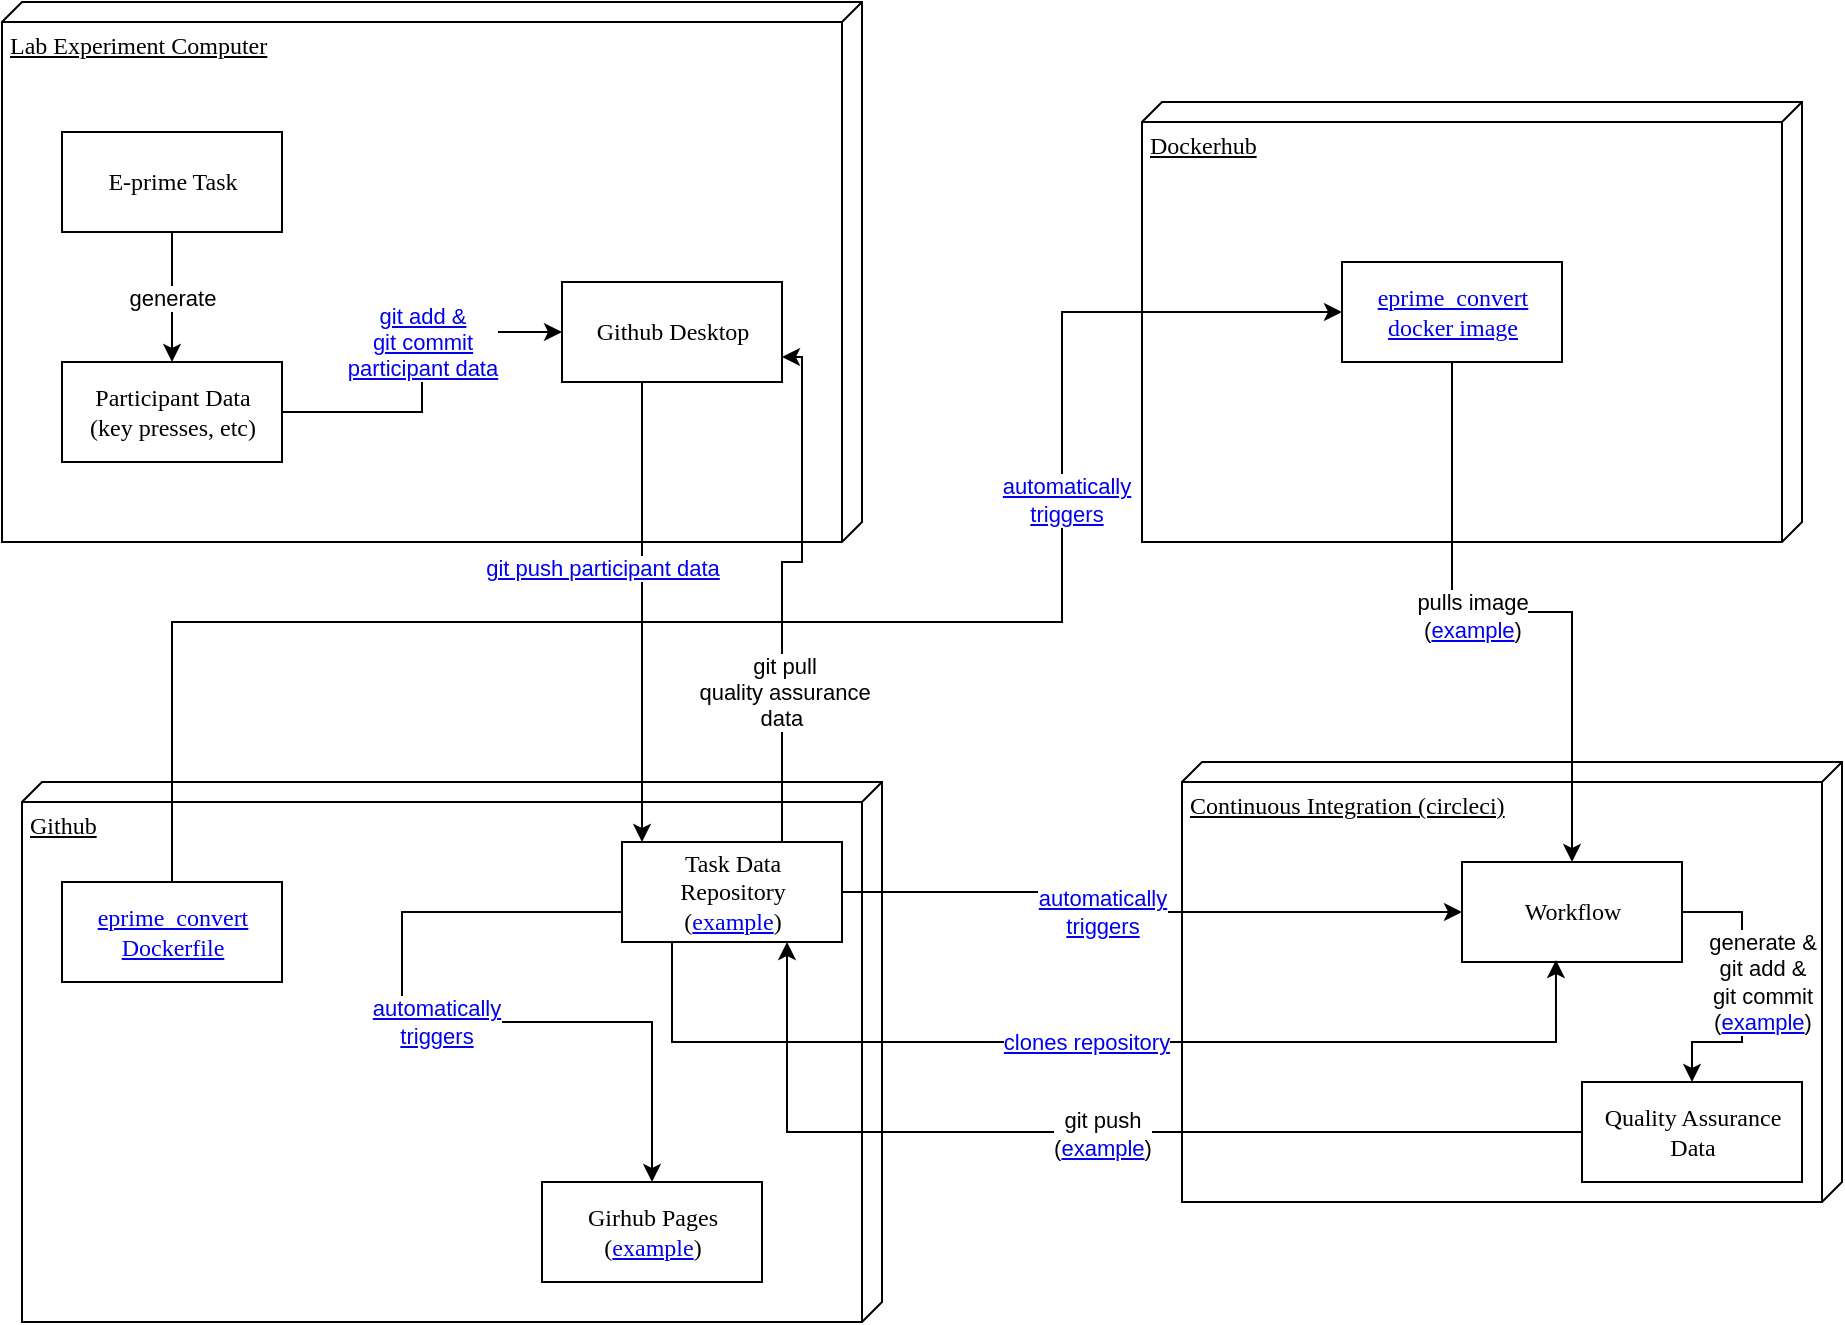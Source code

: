 <mxfile version="13.3.6" type="device"><diagram name="Page-1" id="5f0bae14-7c28-e335-631c-24af17079c00"><mxGraphModel dx="2450" dy="720" grid="1" gridSize="10" guides="1" tooltips="1" connect="1" arrows="1" fold="1" page="1" pageScale="1" pageWidth="1100" pageHeight="850" background="#ffffff" math="0" shadow="0"><root><mxCell id="0"/><mxCell id="1" parent="0"/><mxCell id="39150e848f15840c-1" value="Lab Experiment Computer&lt;br&gt;&lt;br&gt;&lt;br&gt;" style="verticalAlign=top;align=left;spacingTop=8;spacingLeft=2;spacingRight=12;shape=cube;size=10;direction=south;fontStyle=4;html=1;rounded=0;shadow=0;comic=0;labelBackgroundColor=none;strokeWidth=1;fontFamily=Verdana;fontSize=12" parent="1" vertex="1"><mxGeometry x="-130" y="70" width="430" height="270" as="geometry"/></mxCell><mxCell id="LpDyaeFt0p78OXTvnAp1-22" value="generate" style="edgeStyle=orthogonalEdgeStyle;rounded=0;orthogonalLoop=1;jettySize=auto;html=1;entryX=0.5;entryY=0;entryDx=0;entryDy=0;" edge="1" parent="1" source="39150e848f15840c-8" target="LpDyaeFt0p78OXTvnAp1-19"><mxGeometry relative="1" as="geometry"/></mxCell><mxCell id="39150e848f15840c-8" value="E-prime Task" style="html=1;rounded=0;shadow=0;comic=0;labelBackgroundColor=none;strokeWidth=1;fontFamily=Verdana;fontSize=12;align=center;" parent="1" vertex="1"><mxGeometry x="-100" y="135" width="110" height="50" as="geometry"/></mxCell><mxCell id="LpDyaeFt0p78OXTvnAp1-2" value="Github Desktop" style="html=1;rounded=0;shadow=0;comic=0;labelBackgroundColor=none;strokeWidth=1;fontFamily=Verdana;fontSize=12;align=center;" vertex="1" parent="1"><mxGeometry x="150" y="210" width="110" height="50" as="geometry"/></mxCell><mxCell id="LpDyaeFt0p78OXTvnAp1-6" value="Github&lt;br&gt;" style="verticalAlign=top;align=left;spacingTop=8;spacingLeft=2;spacingRight=12;shape=cube;size=10;direction=south;fontStyle=4;html=1;rounded=0;shadow=0;comic=0;labelBackgroundColor=none;strokeWidth=1;fontFamily=Verdana;fontSize=12" vertex="1" parent="1"><mxGeometry x="-120" y="460" width="430" height="270" as="geometry"/></mxCell><mxCell id="LpDyaeFt0p78OXTvnAp1-37" style="edgeStyle=orthogonalEdgeStyle;rounded=0;orthogonalLoop=1;jettySize=auto;html=1;entryX=0.5;entryY=0;entryDx=0;entryDy=0;" edge="1" parent="1" source="LpDyaeFt0p78OXTvnAp1-8" target="LpDyaeFt0p78OXTvnAp1-9"><mxGeometry relative="1" as="geometry"><Array as="points"><mxPoint x="70" y="525"/><mxPoint x="70" y="580"/></Array></mxGeometry></mxCell><mxCell id="LpDyaeFt0p78OXTvnAp1-40" value="&lt;a href=&quot;https://pages.github.com/&quot;&gt;automatically&lt;br&gt;triggers&lt;/a&gt;" style="edgeLabel;html=1;align=center;verticalAlign=middle;resizable=0;points=[];" vertex="1" connectable="0" parent="LpDyaeFt0p78OXTvnAp1-37"><mxGeometry x="0.067" y="16" relative="1" as="geometry"><mxPoint x="-16" y="16" as="offset"/></mxGeometry></mxCell><mxCell id="LpDyaeFt0p78OXTvnAp1-41" style="edgeStyle=orthogonalEdgeStyle;rounded=0;orthogonalLoop=1;jettySize=auto;html=1;entryX=1;entryY=0.75;entryDx=0;entryDy=0;" edge="1" parent="1" source="LpDyaeFt0p78OXTvnAp1-8" target="LpDyaeFt0p78OXTvnAp1-2"><mxGeometry relative="1" as="geometry"><Array as="points"><mxPoint x="260" y="350"/><mxPoint x="270" y="350"/><mxPoint x="270" y="248"/></Array></mxGeometry></mxCell><mxCell id="LpDyaeFt0p78OXTvnAp1-42" value="git pull&lt;br&gt;quality assurance&lt;br&gt;data&amp;nbsp;" style="edgeLabel;html=1;align=center;verticalAlign=middle;resizable=0;points=[];" vertex="1" connectable="0" parent="LpDyaeFt0p78OXTvnAp1-41"><mxGeometry x="-0.426" y="-1" relative="1" as="geometry"><mxPoint as="offset"/></mxGeometry></mxCell><mxCell id="LpDyaeFt0p78OXTvnAp1-8" value="Task Data&lt;br&gt;Repository&lt;br&gt;(&lt;a href=&quot;https://github.com/HBClab/BetterTaskSwitch&quot;&gt;example&lt;/a&gt;)" style="html=1;rounded=0;shadow=0;comic=0;labelBackgroundColor=none;strokeWidth=1;fontFamily=Verdana;fontSize=12;align=center;" vertex="1" parent="1"><mxGeometry x="180" y="490" width="110" height="50" as="geometry"/></mxCell><mxCell id="LpDyaeFt0p78OXTvnAp1-9" value="Girhub Pages&lt;br&gt;(&lt;a href=&quot;https://hbclab.github.io/BetterTaskSwitch/&quot;&gt;example&lt;/a&gt;)" style="html=1;rounded=0;shadow=0;comic=0;labelBackgroundColor=none;strokeWidth=1;fontFamily=Verdana;fontSize=12;align=center;" vertex="1" parent="1"><mxGeometry x="140" y="660" width="110" height="50" as="geometry"/></mxCell><mxCell id="LpDyaeFt0p78OXTvnAp1-10" style="edgeStyle=orthogonalEdgeStyle;rounded=0;orthogonalLoop=1;jettySize=auto;html=1;" edge="1" parent="1" source="LpDyaeFt0p78OXTvnAp1-2" target="LpDyaeFt0p78OXTvnAp1-8"><mxGeometry relative="1" as="geometry"><Array as="points"><mxPoint x="190" y="310"/><mxPoint x="190" y="310"/></Array></mxGeometry></mxCell><mxCell id="LpDyaeFt0p78OXTvnAp1-11" value="&lt;a href=&quot;https://github.com/HBClab/addGitData&quot;&gt;git push participant data&lt;/a&gt;" style="edgeLabel;html=1;align=center;verticalAlign=middle;resizable=0;points=[];" vertex="1" connectable="0" parent="LpDyaeFt0p78OXTvnAp1-10"><mxGeometry x="0.384" y="-1" relative="1" as="geometry"><mxPoint x="-19" y="-66" as="offset"/></mxGeometry></mxCell><mxCell id="LpDyaeFt0p78OXTvnAp1-12" value="Continuous Integration (circleci)&lt;br&gt;&lt;br&gt;" style="verticalAlign=top;align=left;spacingTop=8;spacingLeft=2;spacingRight=12;shape=cube;size=10;direction=south;fontStyle=4;html=1;rounded=0;shadow=0;comic=0;labelBackgroundColor=none;strokeWidth=1;fontFamily=Verdana;fontSize=12" vertex="1" parent="1"><mxGeometry x="460" y="450" width="330" height="220" as="geometry"/></mxCell><mxCell id="LpDyaeFt0p78OXTvnAp1-32" style="edgeStyle=orthogonalEdgeStyle;rounded=0;orthogonalLoop=1;jettySize=auto;html=1;entryX=0.5;entryY=0;entryDx=0;entryDy=0;" edge="1" parent="1" source="LpDyaeFt0p78OXTvnAp1-13" target="LpDyaeFt0p78OXTvnAp1-31"><mxGeometry relative="1" as="geometry"><Array as="points"><mxPoint x="740" y="525"/><mxPoint x="740" y="590"/><mxPoint x="715" y="590"/></Array></mxGeometry></mxCell><mxCell id="LpDyaeFt0p78OXTvnAp1-33" value="generate &amp;amp;&lt;br&gt;git add &amp;amp;&lt;br&gt;git commit&lt;br&gt;(&lt;a href=&quot;https://github.com/HBClab/BetterTaskSwitch/blob/ed4c330592b467bacdba39a87724625a34bcf904/.circleci/config.yml#L30-L64&quot;&gt;example&lt;/a&gt;)" style="edgeLabel;html=1;align=center;verticalAlign=middle;resizable=0;points=[];" vertex="1" connectable="0" parent="LpDyaeFt0p78OXTvnAp1-32"><mxGeometry x="-0.054" y="3" relative="1" as="geometry"><mxPoint x="7" y="-1" as="offset"/></mxGeometry></mxCell><mxCell id="LpDyaeFt0p78OXTvnAp1-13" value="Workflow" style="html=1;rounded=0;shadow=0;comic=0;labelBackgroundColor=none;strokeWidth=1;fontFamily=Verdana;fontSize=12;align=center;" vertex="1" parent="1"><mxGeometry x="600" y="500" width="110" height="50" as="geometry"/></mxCell><mxCell id="LpDyaeFt0p78OXTvnAp1-14" style="edgeStyle=orthogonalEdgeStyle;rounded=0;orthogonalLoop=1;jettySize=auto;html=1;" edge="1" parent="1" source="LpDyaeFt0p78OXTvnAp1-8" target="LpDyaeFt0p78OXTvnAp1-13"><mxGeometry relative="1" as="geometry"/></mxCell><mxCell id="LpDyaeFt0p78OXTvnAp1-15" value="&lt;a href=&quot;https://circleci.com/docs/2.0/getting-started/&quot;&gt;automatically&lt;br&gt;triggers&lt;/a&gt;" style="edgeLabel;html=1;align=center;verticalAlign=middle;resizable=0;points=[];" vertex="1" connectable="0" parent="LpDyaeFt0p78OXTvnAp1-14"><mxGeometry x="0.052" relative="1" as="geometry"><mxPoint x="-29" as="offset"/></mxGeometry></mxCell><mxCell id="LpDyaeFt0p78OXTvnAp1-23" style="edgeStyle=orthogonalEdgeStyle;rounded=0;orthogonalLoop=1;jettySize=auto;html=1;" edge="1" parent="1" source="LpDyaeFt0p78OXTvnAp1-19" target="LpDyaeFt0p78OXTvnAp1-2"><mxGeometry relative="1" as="geometry"/></mxCell><mxCell id="LpDyaeFt0p78OXTvnAp1-24" value="&lt;a href=&quot;https://github.com/HBClab/addGitData&quot;&gt;git add &amp;amp;&lt;br&gt;git commit&lt;br&gt;participant data&lt;/a&gt;" style="edgeLabel;html=1;align=center;verticalAlign=middle;resizable=0;points=[];" vertex="1" connectable="0" parent="LpDyaeFt0p78OXTvnAp1-23"><mxGeometry x="-0.371" y="15" relative="1" as="geometry"><mxPoint x="13" y="-20" as="offset"/></mxGeometry></mxCell><mxCell id="LpDyaeFt0p78OXTvnAp1-19" value="Participant Data&lt;br&gt;(key presses, etc)" style="html=1;rounded=0;shadow=0;comic=0;labelBackgroundColor=none;strokeWidth=1;fontFamily=Verdana;fontSize=12;align=center;" vertex="1" parent="1"><mxGeometry x="-100" y="250" width="110" height="50" as="geometry"/></mxCell><mxCell id="LpDyaeFt0p78OXTvnAp1-25" value="Dockerhub" style="verticalAlign=top;align=left;spacingTop=8;spacingLeft=2;spacingRight=12;shape=cube;size=10;direction=south;fontStyle=4;html=1;rounded=0;shadow=0;comic=0;labelBackgroundColor=none;strokeWidth=1;fontFamily=Verdana;fontSize=12" vertex="1" parent="1"><mxGeometry x="440" y="120" width="330" height="220" as="geometry"/></mxCell><mxCell id="LpDyaeFt0p78OXTvnAp1-26" style="edgeStyle=orthogonalEdgeStyle;rounded=0;orthogonalLoop=1;jettySize=auto;html=1;entryX=0.427;entryY=0.98;entryDx=0;entryDy=0;entryPerimeter=0;" edge="1" parent="1" source="LpDyaeFt0p78OXTvnAp1-8" target="LpDyaeFt0p78OXTvnAp1-13"><mxGeometry relative="1" as="geometry"><Array as="points"><mxPoint x="205" y="590"/><mxPoint x="647" y="590"/></Array></mxGeometry></mxCell><mxCell id="LpDyaeFt0p78OXTvnAp1-27" value="&lt;a href=&quot;https://github.com/HBClab/BetterTaskSwitch/blob/ed4c330592b467bacdba39a87724625a34bcf904/.circleci/config.yml#L18&quot;&gt;clones repository&lt;/a&gt;" style="edgeLabel;html=1;align=center;verticalAlign=middle;resizable=0;points=[];" vertex="1" connectable="0" parent="LpDyaeFt0p78OXTvnAp1-26"><mxGeometry x="-0.206" y="3" relative="1" as="geometry"><mxPoint x="45" y="3" as="offset"/></mxGeometry></mxCell><mxCell id="LpDyaeFt0p78OXTvnAp1-29" style="edgeStyle=orthogonalEdgeStyle;rounded=0;orthogonalLoop=1;jettySize=auto;html=1;entryX=0.5;entryY=0;entryDx=0;entryDy=0;" edge="1" parent="1" source="LpDyaeFt0p78OXTvnAp1-28" target="LpDyaeFt0p78OXTvnAp1-13"><mxGeometry relative="1" as="geometry"/></mxCell><mxCell id="LpDyaeFt0p78OXTvnAp1-30" value="pulls image&lt;br&gt;(&lt;a href=&quot;https://github.com/HBClab/BetterTaskSwitch/blob/ed4c330592b467bacdba39a87724625a34bcf904/.circleci/config.yml#L10&quot;&gt;example&lt;/a&gt;)" style="edgeLabel;html=1;align=center;verticalAlign=middle;resizable=0;points=[];" vertex="1" connectable="0" parent="LpDyaeFt0p78OXTvnAp1-29"><mxGeometry x="-0.194" y="9" relative="1" as="geometry"><mxPoint x="10" y="11" as="offset"/></mxGeometry></mxCell><mxCell id="LpDyaeFt0p78OXTvnAp1-28" value="&lt;a href=&quot;https://hub.docker.com/r/hbclab/eprime_convert&quot;&gt;eprime_convert&lt;br&gt;docker image&lt;/a&gt;" style="html=1;rounded=0;shadow=0;comic=0;labelBackgroundColor=none;strokeWidth=1;fontFamily=Verdana;fontSize=12;align=center;" vertex="1" parent="1"><mxGeometry x="540" y="200" width="110" height="50" as="geometry"/></mxCell><mxCell id="LpDyaeFt0p78OXTvnAp1-35" style="edgeStyle=orthogonalEdgeStyle;rounded=0;orthogonalLoop=1;jettySize=auto;html=1;entryX=0.75;entryY=1;entryDx=0;entryDy=0;" edge="1" parent="1" source="LpDyaeFt0p78OXTvnAp1-31" target="LpDyaeFt0p78OXTvnAp1-8"><mxGeometry relative="1" as="geometry"/></mxCell><mxCell id="LpDyaeFt0p78OXTvnAp1-36" value="git push&lt;br&gt;(&lt;a href=&quot;https://github.com/HBClab/BetterTaskSwitch/blob/ed4c330592b467bacdba39a87724625a34bcf904/.circleci/config.yml#L65&quot;&gt;example&lt;/a&gt;)" style="edgeLabel;html=1;align=center;verticalAlign=middle;resizable=0;points=[];" vertex="1" connectable="0" parent="LpDyaeFt0p78OXTvnAp1-35"><mxGeometry x="-0.024" y="1" relative="1" as="geometry"><mxPoint as="offset"/></mxGeometry></mxCell><mxCell id="LpDyaeFt0p78OXTvnAp1-31" value="Quality Assurance&lt;br&gt;Data" style="html=1;rounded=0;shadow=0;comic=0;labelBackgroundColor=none;strokeWidth=1;fontFamily=Verdana;fontSize=12;align=center;" vertex="1" parent="1"><mxGeometry x="660" y="610" width="110" height="50" as="geometry"/></mxCell><mxCell id="LpDyaeFt0p78OXTvnAp1-44" style="edgeStyle=orthogonalEdgeStyle;rounded=0;orthogonalLoop=1;jettySize=auto;html=1;entryX=0;entryY=0.5;entryDx=0;entryDy=0;" edge="1" parent="1" source="LpDyaeFt0p78OXTvnAp1-43" target="LpDyaeFt0p78OXTvnAp1-28"><mxGeometry relative="1" as="geometry"><mxPoint x="400" y="300" as="targetPoint"/><Array as="points"><mxPoint x="-45" y="380"/><mxPoint x="400" y="380"/><mxPoint x="400" y="225"/></Array></mxGeometry></mxCell><mxCell id="LpDyaeFt0p78OXTvnAp1-45" value="&lt;a href=&quot;https://docs.docker.com/docker-hub/builds/&quot;&gt;automatically&lt;br&gt;triggers&lt;/a&gt;" style="edgeLabel;html=1;align=center;verticalAlign=middle;resizable=0;points=[];" vertex="1" connectable="0" parent="LpDyaeFt0p78OXTvnAp1-44"><mxGeometry x="0.462" y="-2" relative="1" as="geometry"><mxPoint as="offset"/></mxGeometry></mxCell><mxCell id="LpDyaeFt0p78OXTvnAp1-43" value="&lt;a href=&quot;https://github.com/HBClab/eprimeDockerfile&quot;&gt;eprime_convert&lt;br&gt;Dockerfile&lt;/a&gt;" style="html=1;rounded=0;shadow=0;comic=0;labelBackgroundColor=none;strokeWidth=1;fontFamily=Verdana;fontSize=12;align=center;" vertex="1" parent="1"><mxGeometry x="-100" y="510" width="110" height="50" as="geometry"/></mxCell></root></mxGraphModel></diagram></mxfile>